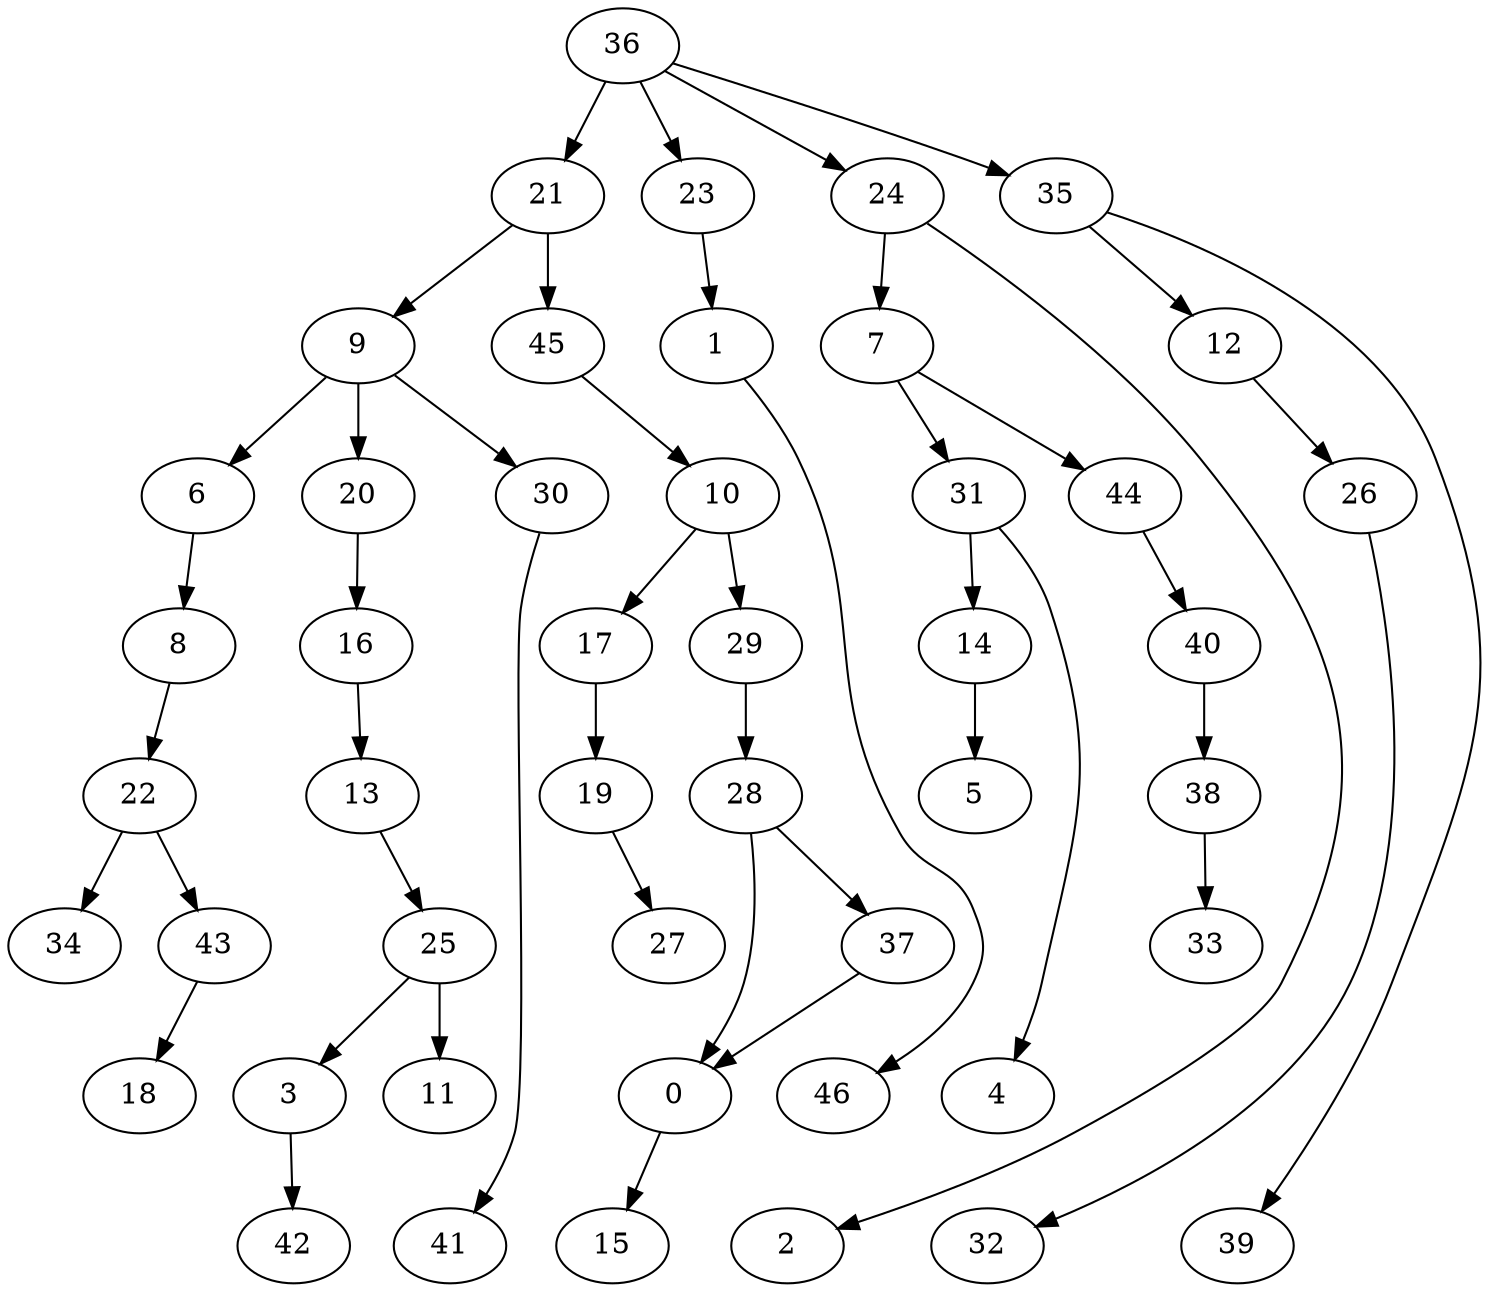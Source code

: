 digraph G {
    0;
    15;
    1;
    46;
    3;
    42;
    6;
    8;
    22;
    34;
    43;
    7;
    31;
    44;
    14;
    4;
    40;
    5;
    38;
    18;
    9;
    20;
    30;
    16;
    41;
    13;
    10;
    17;
    29;
    19;
    28;
    27;
    37;
    12;
    26;
    32;
    25;
    11;
    21;
    45;
    23;
    24;
    2;
    35;
    39;
    36;
    33;
    0 -> 15 [weight=0];
    1 -> 46 [weight=0];
    3 -> 42 [weight=0];
    6 -> 8 [weight=0];
    8 -> 22 [weight=0];
    22 -> 34 [weight=0];
    22 -> 43 [weight=0];
    43 -> 18 [weight=0];
    7 -> 31 [weight=0];
    7 -> 44 [weight=0];
    31 -> 14 [weight=0];
    31 -> 4 [weight=0];
    44 -> 40 [weight=0];
    14 -> 5 [weight=0];
    40 -> 38 [weight=0];
    38 -> 33 [weight=0];
    9 -> 6 [weight=0];
    9 -> 20 [weight=1];
    9 -> 30 [weight=0];
    20 -> 16 [weight=0];
    30 -> 41 [weight=0];
    16 -> 13 [weight=0];
    13 -> 25 [weight=0];
    10 -> 17 [weight=0];
    10 -> 29 [weight=0];
    17 -> 19 [weight=0];
    29 -> 28 [weight=0];
    19 -> 27 [weight=0];
    28 -> 0 [weight=0];
    28 -> 37 [weight=0];
    37 -> 0 [weight=0];
    12 -> 26 [weight=0];
    26 -> 32 [weight=0];
    25 -> 3 [weight=0];
    25 -> 11 [weight=0];
    21 -> 9 [weight=0];
    21 -> 45 [weight=1];
    45 -> 10 [weight=0];
    23 -> 1 [weight=0];
    24 -> 7 [weight=0];
    24 -> 2 [weight=0];
    35 -> 12 [weight=0];
    35 -> 39 [weight=0];
    36 -> 21 [weight=0];
    36 -> 23 [weight=0];
    36 -> 24 [weight=0];
    36 -> 35 [weight=0];
}
